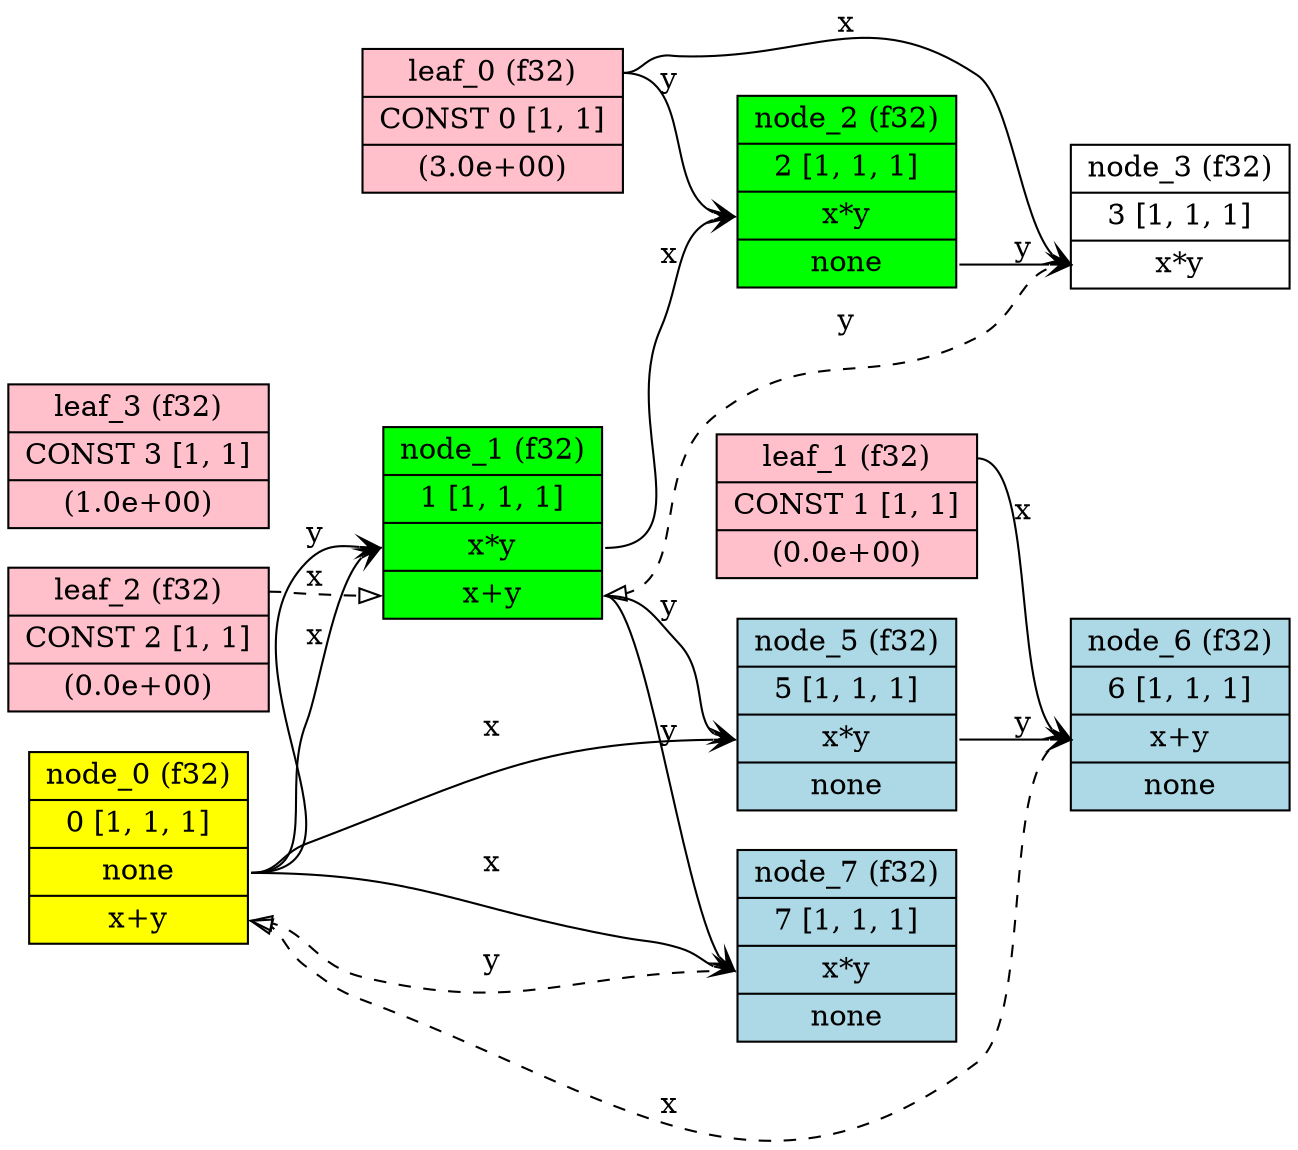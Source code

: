 digraph G {
  newrank = true;
  rankdir = LR;
  "00000225cc0f7070" [ style = filled; fillcolor = yellow; shape = record; label="node_0 (f32)|0 [1, 1, 1] | <x>none | <g>x+y"; ]
  "00000225cc0f73a0" [ style = filled; fillcolor = green; shape = record; label="node_1 (f32)|1 [1, 1, 1] | <x>x*y | <g>x+y"; ]
  "00000225cc0f75c0" [ style = filled; fillcolor = green; shape = record; label="node_2 (f32)|2 [1, 1, 1] | <x>x*y | <g>none"; ]
  "00000225cc0f77e0" [ style = filled; fillcolor = white; shape = record; label="node_3 (f32)|3 [1, 1, 1] | <x>x*y"; ]
  "00000225cc0f7a00" [ style = filled; fillcolor = lightblue; shape = record; label="node_5 (f32)|5 [1, 1, 1] | <x>x*y | <g>none"; ]
  "00000225cc0f7c20" [ style = filled; fillcolor = lightblue; shape = record; label="node_6 (f32)|6 [1, 1, 1] | <x>x+y | <g>none"; ]
  "00000225cc0f7e40" [ style = filled; fillcolor = lightblue; shape = record; label="node_7 (f32)|7 [1, 1, 1] | <x>x*y | <g>none"; ]
  "00000225cc0f7290" [ style = filled; fillcolor = pink; shape = record; label="<x>leaf_0 (f32)|CONST 0 [1, 1] | (3.0e+00)"; ]
  "00000225cc0f7180" [ style = filled; fillcolor = pink; shape = record; label="<x>leaf_1 (f32)|CONST 1 [1, 1] | (0.0e+00)"; ]
  "00000225cc0f74b0" [ style = filled; fillcolor = pink; shape = record; label="<x>leaf_2 (f32)|CONST 2 [1, 1] | (0.0e+00)"; ]
  "00000225cc0f76d0" [ style = filled; fillcolor = pink; shape = record; label="<x>leaf_3 (f32)|CONST 3 [1, 1] | (1.0e+00)"; ]
  "00000225cc0f7070":x -> "00000225cc0f73a0":x [ arrowhead = vee; style = solid; label = "x"; ]
  "00000225cc0f7070":x -> "00000225cc0f73a0":x [ arrowhead = vee; style = solid; label = "y"; ]
  "00000225cc0f73a0":x -> "00000225cc0f75c0":x [ arrowhead = vee; style = solid; label = "x"; ]
  "00000225cc0f7290":x -> "00000225cc0f75c0":x [ arrowhead = vee; style = solid; label = "y"; ]
  "00000225cc0f7290":x -> "00000225cc0f77e0":x [ arrowhead = vee; style = solid; label = "x"; ]
  "00000225cc0f75c0":g -> "00000225cc0f77e0":x [ arrowhead = vee; style = solid; label = "y"; ]
  "00000225cc0f74b0":x -> "00000225cc0f73a0":g [ arrowhead = empty; style = dashed; label = "x"; ]
  "00000225cc0f77e0":x -> "00000225cc0f73a0":g [ arrowhead = empty; style = dashed; label = "y"; ]
  "00000225cc0f7070":x -> "00000225cc0f7a00":x [ arrowhead = vee; style = solid; label = "x"; ]
  "00000225cc0f73a0":g -> "00000225cc0f7a00":x [ arrowhead = vee; style = solid; label = "y"; ]
  "00000225cc0f7180":x -> "00000225cc0f7c20":x [ arrowhead = vee; style = solid; label = "x"; ]
  "00000225cc0f7a00":x -> "00000225cc0f7c20":x [ arrowhead = vee; style = solid; label = "y"; ]
  "00000225cc0f7070":x -> "00000225cc0f7e40":x [ arrowhead = vee; style = solid; label = "x"; ]
  "00000225cc0f73a0":g -> "00000225cc0f7e40":x [ arrowhead = vee; style = solid; label = "y"; ]
  "00000225cc0f7c20":x -> "00000225cc0f7070":g [ arrowhead = empty; style = dashed; label = "x"; ]
  "00000225cc0f7e40":x -> "00000225cc0f7070":g [ arrowhead = empty; style = dashed; label = "y"; ]
}
